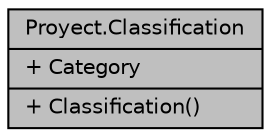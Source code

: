 digraph "Proyect.Classification"
{
 // INTERACTIVE_SVG=YES
 // LATEX_PDF_SIZE
  edge [fontname="Helvetica",fontsize="10",labelfontname="Helvetica",labelfontsize="10"];
  node [fontname="Helvetica",fontsize="10",shape=record];
  Node1 [label="{Proyect.Classification\n|+ Category\l|+ Classification()\l}",height=0.2,width=0.4,color="black", fillcolor="grey75", style="filled", fontcolor="black",tooltip="Esta clase representa una clasificacion para un producto."];
}
